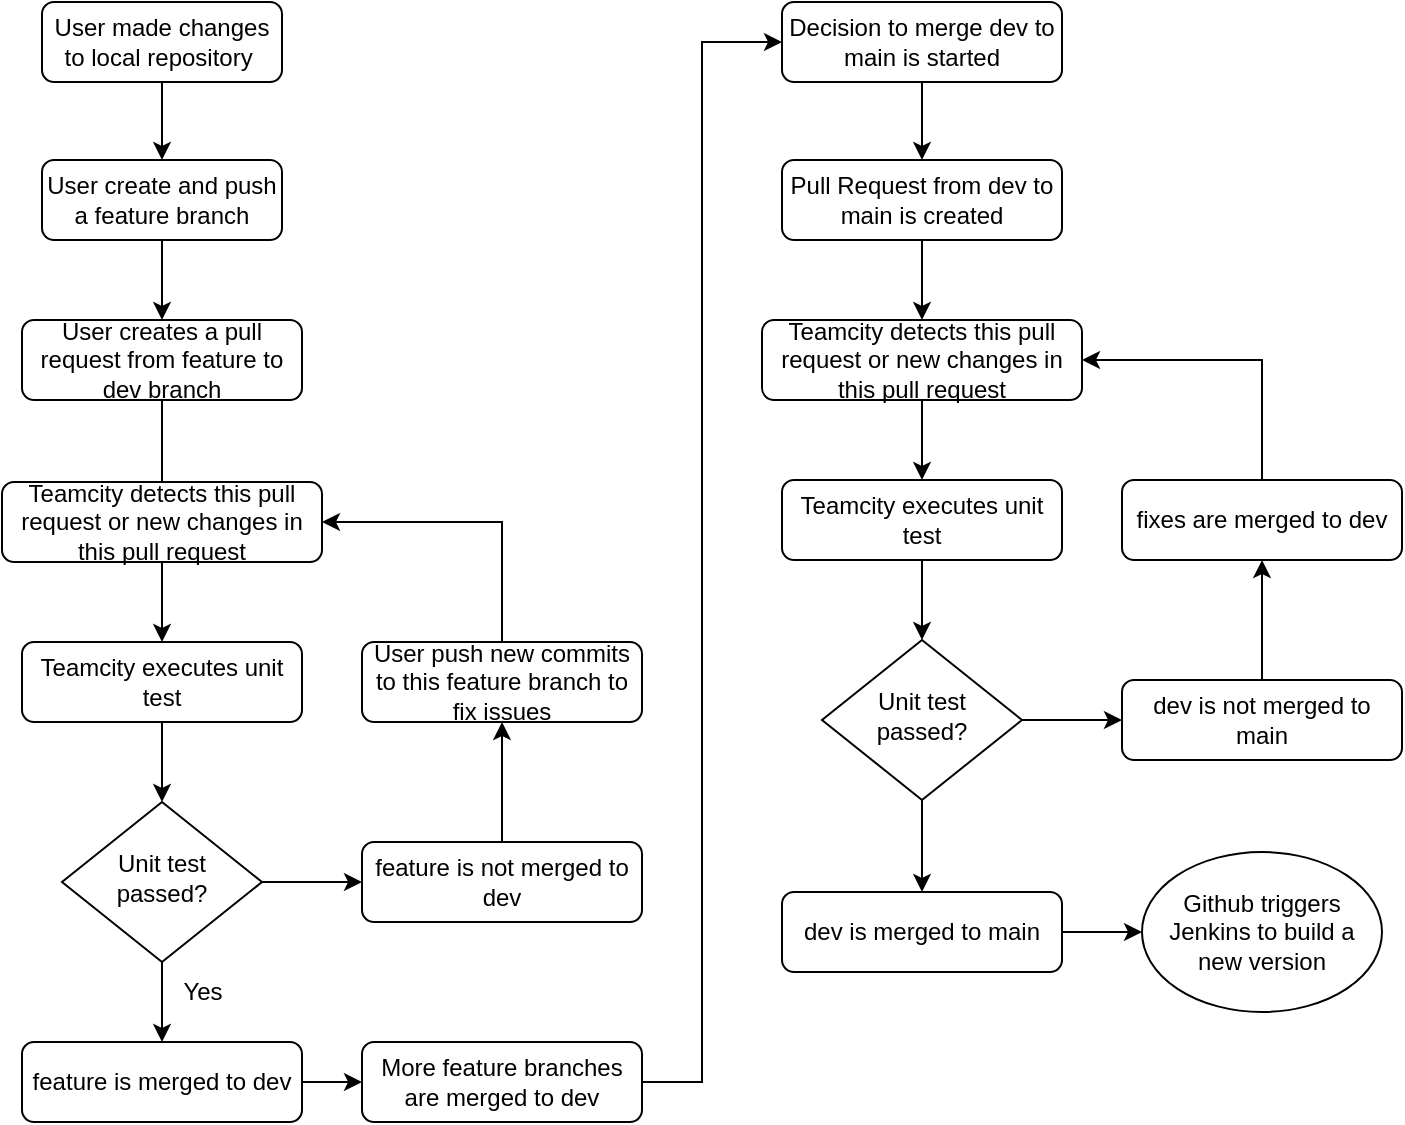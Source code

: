 <mxfile version="26.0.5">
  <diagram id="C5RBs43oDa-KdzZeNtuy" name="Page-1">
    <mxGraphModel dx="938" dy="536" grid="1" gridSize="10" guides="1" tooltips="1" connect="1" arrows="1" fold="1" page="1" pageScale="1" pageWidth="827" pageHeight="1169" math="0" shadow="0">
      <root>
        <mxCell id="WIyWlLk6GJQsqaUBKTNV-0" />
        <mxCell id="WIyWlLk6GJQsqaUBKTNV-1" parent="WIyWlLk6GJQsqaUBKTNV-0" />
        <mxCell id="SDCV4HEXbszDsQ0u5EDD-6" style="edgeStyle=orthogonalEdgeStyle;rounded=0;orthogonalLoop=1;jettySize=auto;html=1;entryX=0.5;entryY=0;entryDx=0;entryDy=0;" edge="1" parent="WIyWlLk6GJQsqaUBKTNV-1" source="WIyWlLk6GJQsqaUBKTNV-3" target="SDCV4HEXbszDsQ0u5EDD-0">
          <mxGeometry relative="1" as="geometry" />
        </mxCell>
        <mxCell id="WIyWlLk6GJQsqaUBKTNV-3" value="User made changes to local repository&amp;nbsp;" style="rounded=1;whiteSpace=wrap;html=1;fontSize=12;glass=0;strokeWidth=1;shadow=0;" parent="WIyWlLk6GJQsqaUBKTNV-1" vertex="1">
          <mxGeometry x="30" y="30" width="120" height="40" as="geometry" />
        </mxCell>
        <mxCell id="WIyWlLk6GJQsqaUBKTNV-8" value="No" style="rounded=0;html=1;jettySize=auto;orthogonalLoop=1;fontSize=11;endArrow=block;endFill=0;endSize=8;strokeWidth=1;shadow=0;labelBackgroundColor=none;edgeStyle=orthogonalEdgeStyle;" parent="WIyWlLk6GJQsqaUBKTNV-1" source="WIyWlLk6GJQsqaUBKTNV-10" edge="1">
          <mxGeometry x="0.333" y="20" relative="1" as="geometry">
            <mxPoint as="offset" />
            <mxPoint x="650" y="410" as="targetPoint" />
          </mxGeometry>
        </mxCell>
        <mxCell id="SDCV4HEXbszDsQ0u5EDD-7" style="edgeStyle=orthogonalEdgeStyle;rounded=0;orthogonalLoop=1;jettySize=auto;html=1;entryX=0.5;entryY=0;entryDx=0;entryDy=0;" edge="1" parent="WIyWlLk6GJQsqaUBKTNV-1" source="SDCV4HEXbszDsQ0u5EDD-0" target="SDCV4HEXbszDsQ0u5EDD-1">
          <mxGeometry relative="1" as="geometry" />
        </mxCell>
        <mxCell id="SDCV4HEXbszDsQ0u5EDD-0" value="User create and push a feature branch" style="rounded=1;whiteSpace=wrap;html=1;fontSize=12;glass=0;strokeWidth=1;shadow=0;" vertex="1" parent="WIyWlLk6GJQsqaUBKTNV-1">
          <mxGeometry x="30" y="109" width="120" height="40" as="geometry" />
        </mxCell>
        <mxCell id="SDCV4HEXbszDsQ0u5EDD-8" style="edgeStyle=orthogonalEdgeStyle;rounded=0;orthogonalLoop=1;jettySize=auto;html=1;" edge="1" parent="WIyWlLk6GJQsqaUBKTNV-1" source="SDCV4HEXbszDsQ0u5EDD-1" target="SDCV4HEXbszDsQ0u5EDD-3">
          <mxGeometry relative="1" as="geometry" />
        </mxCell>
        <mxCell id="SDCV4HEXbszDsQ0u5EDD-1" value="User creates a pull request from feature to dev branch" style="rounded=1;whiteSpace=wrap;html=1;fontSize=12;glass=0;strokeWidth=1;shadow=0;" vertex="1" parent="WIyWlLk6GJQsqaUBKTNV-1">
          <mxGeometry x="20" y="189" width="140" height="40" as="geometry" />
        </mxCell>
        <mxCell id="SDCV4HEXbszDsQ0u5EDD-2" value="Teamcity detects this pull request or new changes in this pull request" style="rounded=1;whiteSpace=wrap;html=1;fontSize=12;glass=0;strokeWidth=1;shadow=0;" vertex="1" parent="WIyWlLk6GJQsqaUBKTNV-1">
          <mxGeometry x="10" y="270" width="160" height="40" as="geometry" />
        </mxCell>
        <mxCell id="SDCV4HEXbszDsQ0u5EDD-15" style="edgeStyle=orthogonalEdgeStyle;rounded=0;orthogonalLoop=1;jettySize=auto;html=1;entryX=0.5;entryY=0;entryDx=0;entryDy=0;" edge="1" parent="WIyWlLk6GJQsqaUBKTNV-1" source="SDCV4HEXbszDsQ0u5EDD-3" target="SDCV4HEXbszDsQ0u5EDD-4">
          <mxGeometry relative="1" as="geometry" />
        </mxCell>
        <mxCell id="SDCV4HEXbszDsQ0u5EDD-3" value="Teamcity executes unit test" style="rounded=1;whiteSpace=wrap;html=1;fontSize=12;glass=0;strokeWidth=1;shadow=0;" vertex="1" parent="WIyWlLk6GJQsqaUBKTNV-1">
          <mxGeometry x="20" y="350" width="140" height="40" as="geometry" />
        </mxCell>
        <mxCell id="SDCV4HEXbszDsQ0u5EDD-10" style="edgeStyle=orthogonalEdgeStyle;rounded=0;orthogonalLoop=1;jettySize=auto;html=1;entryX=0.5;entryY=0;entryDx=0;entryDy=0;" edge="1" parent="WIyWlLk6GJQsqaUBKTNV-1" source="SDCV4HEXbszDsQ0u5EDD-4" target="SDCV4HEXbszDsQ0u5EDD-5">
          <mxGeometry relative="1" as="geometry" />
        </mxCell>
        <mxCell id="SDCV4HEXbszDsQ0u5EDD-17" style="edgeStyle=orthogonalEdgeStyle;rounded=0;orthogonalLoop=1;jettySize=auto;html=1;entryX=0;entryY=0.5;entryDx=0;entryDy=0;" edge="1" parent="WIyWlLk6GJQsqaUBKTNV-1" source="SDCV4HEXbszDsQ0u5EDD-4" target="SDCV4HEXbszDsQ0u5EDD-16">
          <mxGeometry relative="1" as="geometry" />
        </mxCell>
        <mxCell id="SDCV4HEXbszDsQ0u5EDD-4" value="Unit test passed?" style="rhombus;whiteSpace=wrap;html=1;shadow=0;fontFamily=Helvetica;fontSize=12;align=center;strokeWidth=1;spacing=6;spacingTop=-4;" vertex="1" parent="WIyWlLk6GJQsqaUBKTNV-1">
          <mxGeometry x="40" y="430" width="100" height="80" as="geometry" />
        </mxCell>
        <mxCell id="SDCV4HEXbszDsQ0u5EDD-20" style="edgeStyle=orthogonalEdgeStyle;rounded=0;orthogonalLoop=1;jettySize=auto;html=1;entryX=0;entryY=0.5;entryDx=0;entryDy=0;" edge="1" parent="WIyWlLk6GJQsqaUBKTNV-1" source="SDCV4HEXbszDsQ0u5EDD-5" target="SDCV4HEXbszDsQ0u5EDD-13">
          <mxGeometry relative="1" as="geometry" />
        </mxCell>
        <mxCell id="SDCV4HEXbszDsQ0u5EDD-5" value="feature is merged to dev" style="rounded=1;whiteSpace=wrap;html=1;fontSize=12;glass=0;strokeWidth=1;shadow=0;" vertex="1" parent="WIyWlLk6GJQsqaUBKTNV-1">
          <mxGeometry x="20" y="550" width="140" height="40" as="geometry" />
        </mxCell>
        <mxCell id="SDCV4HEXbszDsQ0u5EDD-12" value="Yes" style="text;html=1;align=center;verticalAlign=middle;resizable=0;points=[];autosize=1;strokeColor=none;fillColor=none;" vertex="1" parent="WIyWlLk6GJQsqaUBKTNV-1">
          <mxGeometry x="90" y="510" width="40" height="30" as="geometry" />
        </mxCell>
        <mxCell id="SDCV4HEXbszDsQ0u5EDD-22" style="edgeStyle=orthogonalEdgeStyle;rounded=0;orthogonalLoop=1;jettySize=auto;html=1;entryX=0;entryY=0.5;entryDx=0;entryDy=0;" edge="1" parent="WIyWlLk6GJQsqaUBKTNV-1" source="SDCV4HEXbszDsQ0u5EDD-13" target="SDCV4HEXbszDsQ0u5EDD-21">
          <mxGeometry relative="1" as="geometry">
            <Array as="points">
              <mxPoint x="360" y="570" />
              <mxPoint x="360" y="50" />
            </Array>
          </mxGeometry>
        </mxCell>
        <mxCell id="SDCV4HEXbszDsQ0u5EDD-13" value="More feature branches are merged to dev" style="rounded=1;whiteSpace=wrap;html=1;fontSize=12;glass=0;strokeWidth=1;shadow=0;" vertex="1" parent="WIyWlLk6GJQsqaUBKTNV-1">
          <mxGeometry x="190" y="550" width="140" height="40" as="geometry" />
        </mxCell>
        <mxCell id="SDCV4HEXbszDsQ0u5EDD-19" style="edgeStyle=orthogonalEdgeStyle;rounded=0;orthogonalLoop=1;jettySize=auto;html=1;entryX=1;entryY=0.5;entryDx=0;entryDy=0;" edge="1" parent="WIyWlLk6GJQsqaUBKTNV-1" source="SDCV4HEXbszDsQ0u5EDD-14" target="SDCV4HEXbszDsQ0u5EDD-2">
          <mxGeometry relative="1" as="geometry">
            <Array as="points">
              <mxPoint x="260" y="290" />
            </Array>
          </mxGeometry>
        </mxCell>
        <mxCell id="SDCV4HEXbszDsQ0u5EDD-14" value="User push new commits to this feature branch to fix issues" style="rounded=1;whiteSpace=wrap;html=1;fontSize=12;glass=0;strokeWidth=1;shadow=0;" vertex="1" parent="WIyWlLk6GJQsqaUBKTNV-1">
          <mxGeometry x="190" y="350" width="140" height="40" as="geometry" />
        </mxCell>
        <mxCell id="SDCV4HEXbszDsQ0u5EDD-18" style="edgeStyle=orthogonalEdgeStyle;rounded=0;orthogonalLoop=1;jettySize=auto;html=1;entryX=0.5;entryY=1;entryDx=0;entryDy=0;" edge="1" parent="WIyWlLk6GJQsqaUBKTNV-1" source="SDCV4HEXbszDsQ0u5EDD-16" target="SDCV4HEXbszDsQ0u5EDD-14">
          <mxGeometry relative="1" as="geometry" />
        </mxCell>
        <mxCell id="SDCV4HEXbszDsQ0u5EDD-16" value="feature is not merged to dev" style="rounded=1;whiteSpace=wrap;html=1;fontSize=12;glass=0;strokeWidth=1;shadow=0;" vertex="1" parent="WIyWlLk6GJQsqaUBKTNV-1">
          <mxGeometry x="190" y="450" width="140" height="40" as="geometry" />
        </mxCell>
        <mxCell id="SDCV4HEXbszDsQ0u5EDD-24" style="edgeStyle=orthogonalEdgeStyle;rounded=0;orthogonalLoop=1;jettySize=auto;html=1;entryX=0.5;entryY=0;entryDx=0;entryDy=0;" edge="1" parent="WIyWlLk6GJQsqaUBKTNV-1" source="SDCV4HEXbszDsQ0u5EDD-21" target="SDCV4HEXbszDsQ0u5EDD-23">
          <mxGeometry relative="1" as="geometry" />
        </mxCell>
        <mxCell id="SDCV4HEXbszDsQ0u5EDD-21" value="Decision to merge dev to main is started" style="rounded=1;whiteSpace=wrap;html=1;fontSize=12;glass=0;strokeWidth=1;shadow=0;" vertex="1" parent="WIyWlLk6GJQsqaUBKTNV-1">
          <mxGeometry x="400" y="30" width="140" height="40" as="geometry" />
        </mxCell>
        <mxCell id="SDCV4HEXbszDsQ0u5EDD-39" style="edgeStyle=orthogonalEdgeStyle;rounded=0;orthogonalLoop=1;jettySize=auto;html=1;entryX=0.5;entryY=0;entryDx=0;entryDy=0;" edge="1" parent="WIyWlLk6GJQsqaUBKTNV-1" source="SDCV4HEXbszDsQ0u5EDD-23" target="SDCV4HEXbszDsQ0u5EDD-25">
          <mxGeometry relative="1" as="geometry" />
        </mxCell>
        <mxCell id="SDCV4HEXbszDsQ0u5EDD-23" value="Pull Request from dev to main is created" style="rounded=1;whiteSpace=wrap;html=1;fontSize=12;glass=0;strokeWidth=1;shadow=0;" vertex="1" parent="WIyWlLk6GJQsqaUBKTNV-1">
          <mxGeometry x="400" y="109" width="140" height="40" as="geometry" />
        </mxCell>
        <mxCell id="SDCV4HEXbszDsQ0u5EDD-40" style="edgeStyle=orthogonalEdgeStyle;rounded=0;orthogonalLoop=1;jettySize=auto;html=1;entryX=0.5;entryY=0;entryDx=0;entryDy=0;" edge="1" parent="WIyWlLk6GJQsqaUBKTNV-1" source="SDCV4HEXbszDsQ0u5EDD-25" target="SDCV4HEXbszDsQ0u5EDD-27">
          <mxGeometry relative="1" as="geometry" />
        </mxCell>
        <mxCell id="SDCV4HEXbszDsQ0u5EDD-25" value="Teamcity detects this pull request or new changes in this pull request" style="rounded=1;whiteSpace=wrap;html=1;fontSize=12;glass=0;strokeWidth=1;shadow=0;" vertex="1" parent="WIyWlLk6GJQsqaUBKTNV-1">
          <mxGeometry x="390" y="189" width="160" height="40" as="geometry" />
        </mxCell>
        <mxCell id="SDCV4HEXbszDsQ0u5EDD-26" style="edgeStyle=orthogonalEdgeStyle;rounded=0;orthogonalLoop=1;jettySize=auto;html=1;entryX=0.5;entryY=0;entryDx=0;entryDy=0;" edge="1" source="SDCV4HEXbszDsQ0u5EDD-27" target="SDCV4HEXbszDsQ0u5EDD-30" parent="WIyWlLk6GJQsqaUBKTNV-1">
          <mxGeometry relative="1" as="geometry" />
        </mxCell>
        <mxCell id="SDCV4HEXbszDsQ0u5EDD-27" value="Teamcity executes unit test" style="rounded=1;whiteSpace=wrap;html=1;fontSize=12;glass=0;strokeWidth=1;shadow=0;" vertex="1" parent="WIyWlLk6GJQsqaUBKTNV-1">
          <mxGeometry x="400" y="269" width="140" height="40" as="geometry" />
        </mxCell>
        <mxCell id="SDCV4HEXbszDsQ0u5EDD-28" style="edgeStyle=orthogonalEdgeStyle;rounded=0;orthogonalLoop=1;jettySize=auto;html=1;entryX=0.5;entryY=0;entryDx=0;entryDy=0;" edge="1" source="SDCV4HEXbszDsQ0u5EDD-30" target="SDCV4HEXbszDsQ0u5EDD-32" parent="WIyWlLk6GJQsqaUBKTNV-1">
          <mxGeometry relative="1" as="geometry" />
        </mxCell>
        <mxCell id="SDCV4HEXbszDsQ0u5EDD-29" style="edgeStyle=orthogonalEdgeStyle;rounded=0;orthogonalLoop=1;jettySize=auto;html=1;entryX=0;entryY=0.5;entryDx=0;entryDy=0;" edge="1" source="SDCV4HEXbszDsQ0u5EDD-30" target="SDCV4HEXbszDsQ0u5EDD-38" parent="WIyWlLk6GJQsqaUBKTNV-1">
          <mxGeometry relative="1" as="geometry" />
        </mxCell>
        <mxCell id="SDCV4HEXbszDsQ0u5EDD-30" value="Unit test passed?" style="rhombus;whiteSpace=wrap;html=1;shadow=0;fontFamily=Helvetica;fontSize=12;align=center;strokeWidth=1;spacing=6;spacingTop=-4;" vertex="1" parent="WIyWlLk6GJQsqaUBKTNV-1">
          <mxGeometry x="420" y="349" width="100" height="80" as="geometry" />
        </mxCell>
        <mxCell id="SDCV4HEXbszDsQ0u5EDD-43" style="edgeStyle=orthogonalEdgeStyle;rounded=0;orthogonalLoop=1;jettySize=auto;html=1;" edge="1" parent="WIyWlLk6GJQsqaUBKTNV-1" source="SDCV4HEXbszDsQ0u5EDD-32" target="SDCV4HEXbszDsQ0u5EDD-42">
          <mxGeometry relative="1" as="geometry" />
        </mxCell>
        <mxCell id="SDCV4HEXbszDsQ0u5EDD-32" value="dev is merged to main" style="rounded=1;whiteSpace=wrap;html=1;fontSize=12;glass=0;strokeWidth=1;shadow=0;" vertex="1" parent="WIyWlLk6GJQsqaUBKTNV-1">
          <mxGeometry x="400" y="475" width="140" height="40" as="geometry" />
        </mxCell>
        <mxCell id="SDCV4HEXbszDsQ0u5EDD-41" style="edgeStyle=orthogonalEdgeStyle;rounded=0;orthogonalLoop=1;jettySize=auto;html=1;entryX=1;entryY=0.5;entryDx=0;entryDy=0;" edge="1" parent="WIyWlLk6GJQsqaUBKTNV-1" source="SDCV4HEXbszDsQ0u5EDD-36" target="SDCV4HEXbszDsQ0u5EDD-25">
          <mxGeometry relative="1" as="geometry">
            <Array as="points">
              <mxPoint x="640" y="209" />
            </Array>
          </mxGeometry>
        </mxCell>
        <mxCell id="SDCV4HEXbszDsQ0u5EDD-36" value="fixes are merged to dev" style="rounded=1;whiteSpace=wrap;html=1;fontSize=12;glass=0;strokeWidth=1;shadow=0;" vertex="1" parent="WIyWlLk6GJQsqaUBKTNV-1">
          <mxGeometry x="570" y="269" width="140" height="40" as="geometry" />
        </mxCell>
        <mxCell id="SDCV4HEXbszDsQ0u5EDD-37" style="edgeStyle=orthogonalEdgeStyle;rounded=0;orthogonalLoop=1;jettySize=auto;html=1;entryX=0.5;entryY=1;entryDx=0;entryDy=0;" edge="1" source="SDCV4HEXbszDsQ0u5EDD-38" target="SDCV4HEXbszDsQ0u5EDD-36" parent="WIyWlLk6GJQsqaUBKTNV-1">
          <mxGeometry relative="1" as="geometry" />
        </mxCell>
        <mxCell id="SDCV4HEXbszDsQ0u5EDD-38" value="dev is not merged to main" style="rounded=1;whiteSpace=wrap;html=1;fontSize=12;glass=0;strokeWidth=1;shadow=0;" vertex="1" parent="WIyWlLk6GJQsqaUBKTNV-1">
          <mxGeometry x="570" y="369" width="140" height="40" as="geometry" />
        </mxCell>
        <mxCell id="SDCV4HEXbszDsQ0u5EDD-42" value="Github triggers Jenkins to build a new version" style="ellipse;whiteSpace=wrap;html=1;" vertex="1" parent="WIyWlLk6GJQsqaUBKTNV-1">
          <mxGeometry x="580" y="455" width="120" height="80" as="geometry" />
        </mxCell>
      </root>
    </mxGraphModel>
  </diagram>
</mxfile>
